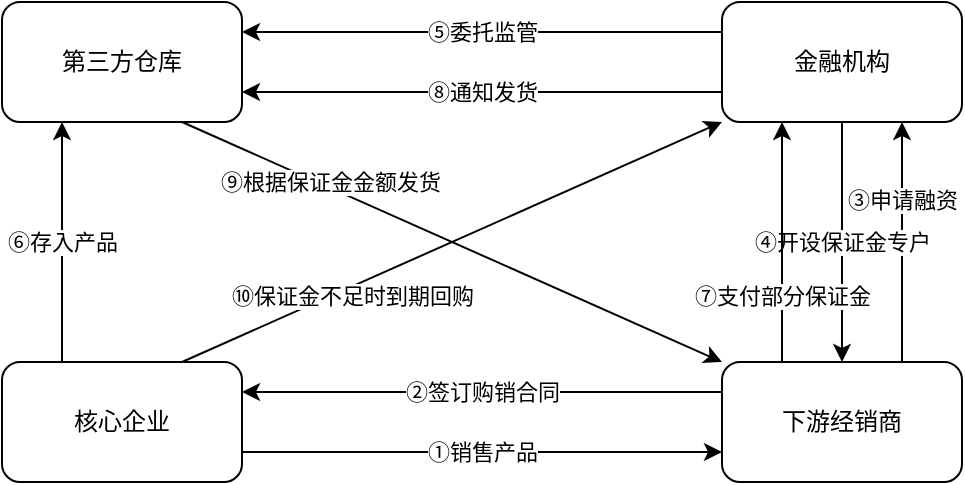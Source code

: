 <mxfile version="17.1.1" type="github">
  <diagram id="mFmB9DYSO76tBp0YpH25" name="第 1 页">
    <mxGraphModel dx="1038" dy="585" grid="1" gridSize="10" guides="1" tooltips="1" connect="1" arrows="1" fold="1" page="1" pageScale="1" pageWidth="827" pageHeight="1169" math="0" shadow="0">
      <root>
        <mxCell id="0" />
        <mxCell id="1" parent="0" />
        <mxCell id="VNIoy6-uIg5sBibUOYpV-1" value="金融机构" style="rounded=1;whiteSpace=wrap;html=1;" vertex="1" parent="1">
          <mxGeometry x="400" y="100" width="120" height="60" as="geometry" />
        </mxCell>
        <mxCell id="VNIoy6-uIg5sBibUOYpV-2" value="核心企业" style="rounded=1;whiteSpace=wrap;html=1;" vertex="1" parent="1">
          <mxGeometry x="40" y="280" width="120" height="60" as="geometry" />
        </mxCell>
        <mxCell id="VNIoy6-uIg5sBibUOYpV-3" value="下游经销商" style="rounded=1;whiteSpace=wrap;html=1;" vertex="1" parent="1">
          <mxGeometry x="400" y="280" width="120" height="60" as="geometry" />
        </mxCell>
        <mxCell id="VNIoy6-uIg5sBibUOYpV-4" value="第三方仓库" style="rounded=1;whiteSpace=wrap;html=1;" vertex="1" parent="1">
          <mxGeometry x="40" y="100" width="120" height="60" as="geometry" />
        </mxCell>
        <mxCell id="VNIoy6-uIg5sBibUOYpV-5" value="" style="endArrow=classic;html=1;rounded=0;exitX=1;exitY=0.75;exitDx=0;exitDy=0;entryX=0;entryY=0.75;entryDx=0;entryDy=0;" edge="1" parent="1" source="VNIoy6-uIg5sBibUOYpV-2" target="VNIoy6-uIg5sBibUOYpV-3">
          <mxGeometry relative="1" as="geometry">
            <mxPoint x="350" y="220" as="sourcePoint" />
            <mxPoint x="490" y="210" as="targetPoint" />
          </mxGeometry>
        </mxCell>
        <mxCell id="VNIoy6-uIg5sBibUOYpV-6" value="①销售产品" style="edgeLabel;resizable=0;html=1;align=center;verticalAlign=middle;" connectable="0" vertex="1" parent="VNIoy6-uIg5sBibUOYpV-5">
          <mxGeometry relative="1" as="geometry" />
        </mxCell>
        <mxCell id="VNIoy6-uIg5sBibUOYpV-7" value="" style="endArrow=classic;html=1;rounded=0;entryX=1;entryY=0.25;entryDx=0;entryDy=0;exitX=0;exitY=0.25;exitDx=0;exitDy=0;" edge="1" parent="1" source="VNIoy6-uIg5sBibUOYpV-3" target="VNIoy6-uIg5sBibUOYpV-2">
          <mxGeometry relative="1" as="geometry">
            <mxPoint x="340" y="270" as="sourcePoint" />
            <mxPoint x="290" y="290" as="targetPoint" />
          </mxGeometry>
        </mxCell>
        <mxCell id="VNIoy6-uIg5sBibUOYpV-8" value="②签订购销合同" style="edgeLabel;resizable=0;html=1;align=center;verticalAlign=middle;" connectable="0" vertex="1" parent="VNIoy6-uIg5sBibUOYpV-7">
          <mxGeometry relative="1" as="geometry" />
        </mxCell>
        <mxCell id="VNIoy6-uIg5sBibUOYpV-9" value="" style="endArrow=classic;html=1;rounded=0;exitX=0.75;exitY=0;exitDx=0;exitDy=0;entryX=0.75;entryY=1;entryDx=0;entryDy=0;" edge="1" parent="1" source="VNIoy6-uIg5sBibUOYpV-3" target="VNIoy6-uIg5sBibUOYpV-1">
          <mxGeometry relative="1" as="geometry">
            <mxPoint x="60" y="250" as="sourcePoint" />
            <mxPoint x="160" y="250" as="targetPoint" />
          </mxGeometry>
        </mxCell>
        <mxCell id="VNIoy6-uIg5sBibUOYpV-10" value="③申请融资" style="edgeLabel;resizable=0;html=1;align=center;verticalAlign=middle;" connectable="0" vertex="1" parent="VNIoy6-uIg5sBibUOYpV-9">
          <mxGeometry relative="1" as="geometry">
            <mxPoint y="-21" as="offset" />
          </mxGeometry>
        </mxCell>
        <mxCell id="VNIoy6-uIg5sBibUOYpV-11" value="" style="endArrow=classic;html=1;rounded=0;exitX=0.5;exitY=1;exitDx=0;exitDy=0;entryX=0.5;entryY=0;entryDx=0;entryDy=0;" edge="1" parent="1" source="VNIoy6-uIg5sBibUOYpV-1" target="VNIoy6-uIg5sBibUOYpV-3">
          <mxGeometry relative="1" as="geometry">
            <mxPoint x="240" y="190" as="sourcePoint" />
            <mxPoint x="340" y="190" as="targetPoint" />
          </mxGeometry>
        </mxCell>
        <mxCell id="VNIoy6-uIg5sBibUOYpV-12" value="④开设保证金专户" style="edgeLabel;resizable=0;html=1;align=center;verticalAlign=middle;" connectable="0" vertex="1" parent="VNIoy6-uIg5sBibUOYpV-11">
          <mxGeometry relative="1" as="geometry">
            <mxPoint as="offset" />
          </mxGeometry>
        </mxCell>
        <mxCell id="VNIoy6-uIg5sBibUOYpV-13" value="" style="endArrow=classic;html=1;rounded=0;exitX=0;exitY=0.25;exitDx=0;exitDy=0;entryX=1;entryY=0.25;entryDx=0;entryDy=0;" edge="1" parent="1" source="VNIoy6-uIg5sBibUOYpV-1" target="VNIoy6-uIg5sBibUOYpV-4">
          <mxGeometry relative="1" as="geometry">
            <mxPoint x="370" y="110" as="sourcePoint" />
            <mxPoint x="170" y="120" as="targetPoint" />
          </mxGeometry>
        </mxCell>
        <mxCell id="VNIoy6-uIg5sBibUOYpV-14" value="⑤委托监管" style="edgeLabel;resizable=0;html=1;align=center;verticalAlign=middle;" connectable="0" vertex="1" parent="VNIoy6-uIg5sBibUOYpV-13">
          <mxGeometry relative="1" as="geometry" />
        </mxCell>
        <mxCell id="VNIoy6-uIg5sBibUOYpV-15" value="" style="endArrow=classic;html=1;rounded=0;exitX=0.25;exitY=0;exitDx=0;exitDy=0;entryX=0.25;entryY=1;entryDx=0;entryDy=0;" edge="1" parent="1" source="VNIoy6-uIg5sBibUOYpV-3" target="VNIoy6-uIg5sBibUOYpV-1">
          <mxGeometry relative="1" as="geometry">
            <mxPoint x="420" y="260" as="sourcePoint" />
            <mxPoint x="520" y="260" as="targetPoint" />
          </mxGeometry>
        </mxCell>
        <mxCell id="VNIoy6-uIg5sBibUOYpV-16" value="⑦支付部分保证金" style="edgeLabel;resizable=0;html=1;align=center;verticalAlign=middle;" connectable="0" vertex="1" parent="VNIoy6-uIg5sBibUOYpV-15">
          <mxGeometry relative="1" as="geometry">
            <mxPoint y="27" as="offset" />
          </mxGeometry>
        </mxCell>
        <mxCell id="VNIoy6-uIg5sBibUOYpV-19" value="" style="endArrow=classic;html=1;rounded=0;entryX=0.25;entryY=1;entryDx=0;entryDy=0;exitX=0.25;exitY=0;exitDx=0;exitDy=0;" edge="1" parent="1" source="VNIoy6-uIg5sBibUOYpV-2" target="VNIoy6-uIg5sBibUOYpV-4">
          <mxGeometry relative="1" as="geometry">
            <mxPoint x="190" y="200" as="sourcePoint" />
            <mxPoint x="310" y="200" as="targetPoint" />
          </mxGeometry>
        </mxCell>
        <mxCell id="VNIoy6-uIg5sBibUOYpV-20" value="⑥存入产品" style="edgeLabel;resizable=0;html=1;align=center;verticalAlign=middle;" connectable="0" vertex="1" parent="VNIoy6-uIg5sBibUOYpV-19">
          <mxGeometry relative="1" as="geometry" />
        </mxCell>
        <mxCell id="VNIoy6-uIg5sBibUOYpV-21" value="" style="endArrow=classic;html=1;rounded=0;exitX=0.75;exitY=1;exitDx=0;exitDy=0;entryX=0;entryY=0;entryDx=0;entryDy=0;" edge="1" parent="1" source="VNIoy6-uIg5sBibUOYpV-4" target="VNIoy6-uIg5sBibUOYpV-3">
          <mxGeometry relative="1" as="geometry">
            <mxPoint x="190" y="180" as="sourcePoint" />
            <mxPoint x="290" y="180" as="targetPoint" />
          </mxGeometry>
        </mxCell>
        <mxCell id="VNIoy6-uIg5sBibUOYpV-22" value="⑨根据保证金金额发货" style="edgeLabel;resizable=0;html=1;align=center;verticalAlign=middle;" connectable="0" vertex="1" parent="VNIoy6-uIg5sBibUOYpV-21">
          <mxGeometry relative="1" as="geometry">
            <mxPoint x="-61" y="-30" as="offset" />
          </mxGeometry>
        </mxCell>
        <mxCell id="VNIoy6-uIg5sBibUOYpV-23" value="" style="endArrow=classic;html=1;rounded=0;exitX=0;exitY=0.75;exitDx=0;exitDy=0;entryX=1;entryY=0.75;entryDx=0;entryDy=0;" edge="1" parent="1" source="VNIoy6-uIg5sBibUOYpV-1" target="VNIoy6-uIg5sBibUOYpV-4">
          <mxGeometry relative="1" as="geometry">
            <mxPoint x="210" y="140" as="sourcePoint" />
            <mxPoint x="350" y="180" as="targetPoint" />
          </mxGeometry>
        </mxCell>
        <mxCell id="VNIoy6-uIg5sBibUOYpV-24" value="⑧通知发货" style="edgeLabel;resizable=0;html=1;align=center;verticalAlign=middle;" connectable="0" vertex="1" parent="VNIoy6-uIg5sBibUOYpV-23">
          <mxGeometry relative="1" as="geometry" />
        </mxCell>
        <mxCell id="VNIoy6-uIg5sBibUOYpV-25" value="" style="endArrow=classic;html=1;rounded=0;exitX=0.75;exitY=0;exitDx=0;exitDy=0;entryX=0;entryY=1;entryDx=0;entryDy=0;" edge="1" parent="1" source="VNIoy6-uIg5sBibUOYpV-2" target="VNIoy6-uIg5sBibUOYpV-1">
          <mxGeometry relative="1" as="geometry">
            <mxPoint x="170" y="380" as="sourcePoint" />
            <mxPoint x="270" y="380" as="targetPoint" />
          </mxGeometry>
        </mxCell>
        <mxCell id="VNIoy6-uIg5sBibUOYpV-26" value="⑩保证金不足时到期回购" style="edgeLabel;resizable=0;html=1;align=center;verticalAlign=middle;" connectable="0" vertex="1" parent="VNIoy6-uIg5sBibUOYpV-25">
          <mxGeometry relative="1" as="geometry">
            <mxPoint x="-50" y="27" as="offset" />
          </mxGeometry>
        </mxCell>
      </root>
    </mxGraphModel>
  </diagram>
</mxfile>
